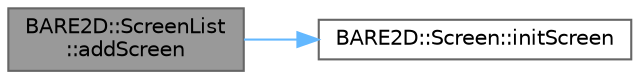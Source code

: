 digraph "BARE2D::ScreenList::addScreen"
{
 // INTERACTIVE_SVG=YES
 // LATEX_PDF_SIZE
  bgcolor="transparent";
  edge [fontname=Helvetica,fontsize=10,labelfontname=Helvetica,labelfontsize=10];
  node [fontname=Helvetica,fontsize=10,shape=box,height=0.2,width=0.4];
  rankdir="LR";
  Node1 [label="BARE2D::ScreenList\l::addScreen",height=0.2,width=0.4,color="gray40", fillcolor="grey60", style="filled", fontcolor="black",tooltip="Adds a screen to the list of screens, AKA the screen list. Requires non-nullptr. Also,..."];
  Node1 -> Node2 [color="steelblue1",style="solid"];
  Node2 [label="BARE2D::Screen::initScreen",height=0.2,width=0.4,color="grey40", fillcolor="white", style="filled",URL="$class_b_a_r_e2_d_1_1_screen.html#a0d3e860e94de16f6200272b71390272d",tooltip="This is called once, at the start of the program, when the screen is added to the screen list."];
}

